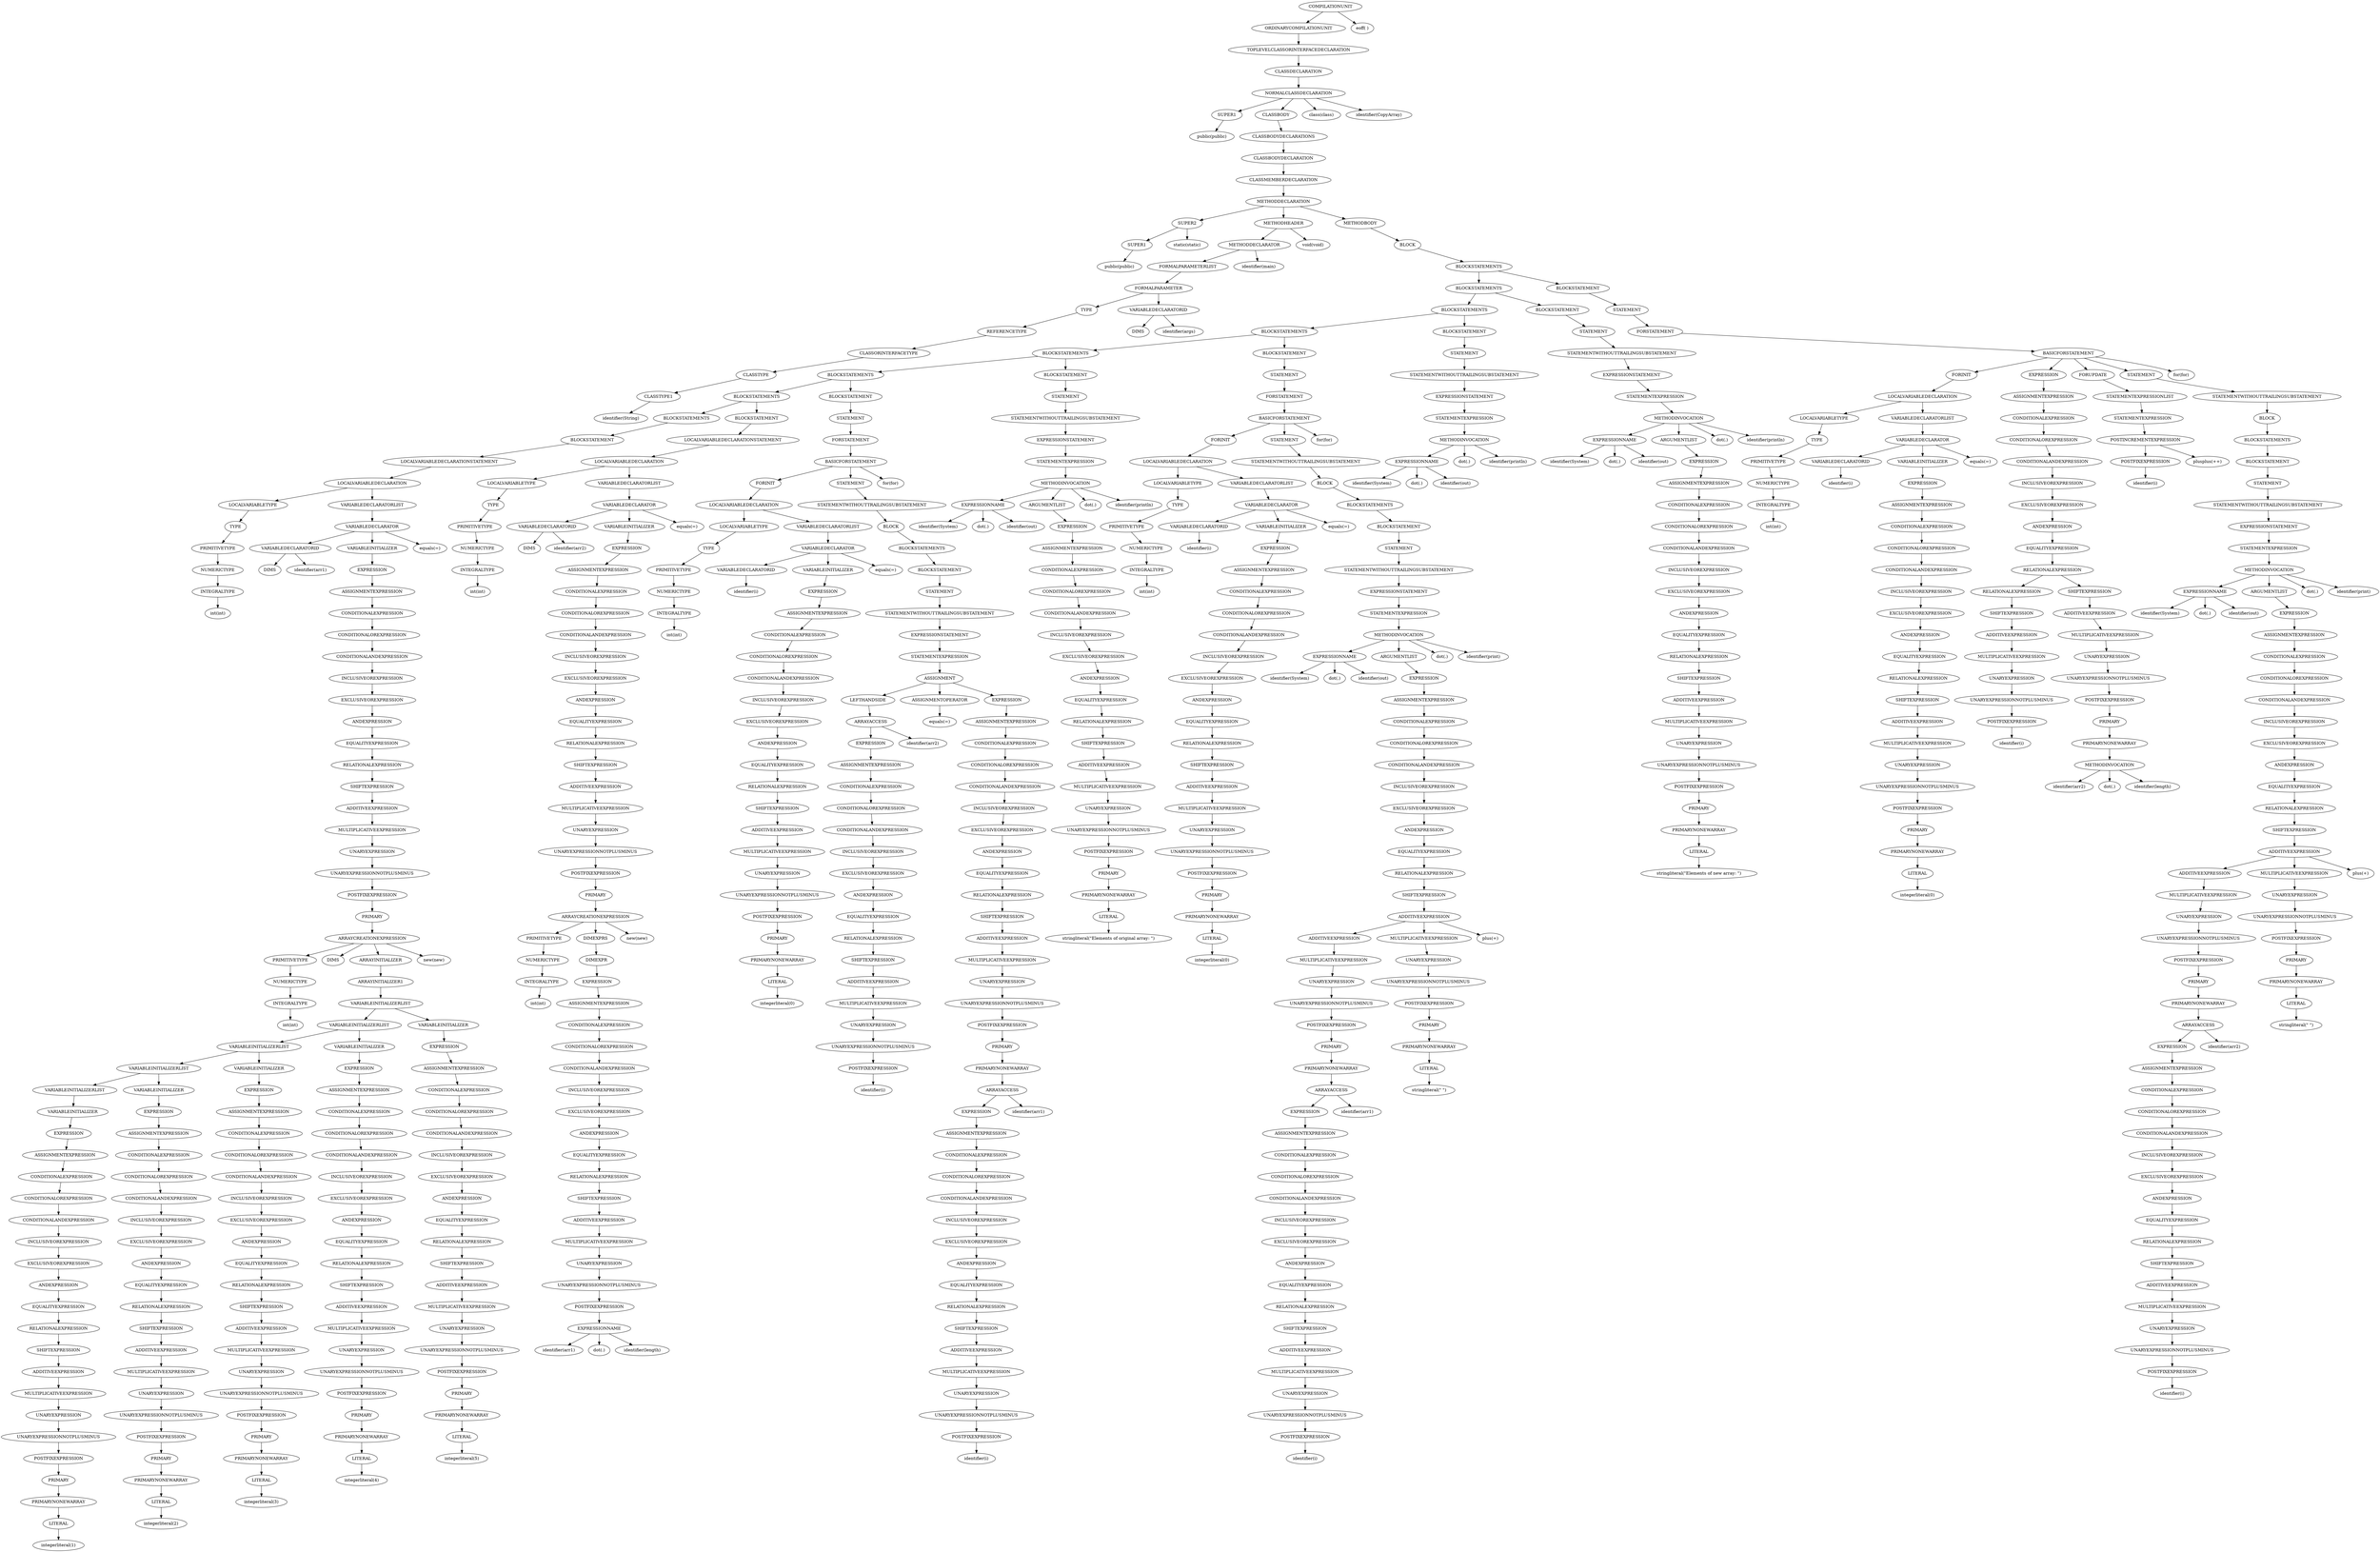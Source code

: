 digraph ASTVisual {
10 [ label="SUPER1"]
20 [ label="public(public)"]
30 [ label="SUPER1"]
40 [ label="public(public)"]
50 [ label="SUPER2"]
60 [ label="static(static)"]
70 [ label="CLASSTYPE1"]
80 [ label="identifier(String)"]
90 [ label="CLASSTYPE"]
100 [ label="CLASSORINTERFACETYPE"]
110 [ label="REFERENCETYPE"]
120 [ label="TYPE"]
130 [ label="DIMS"]
140 [ label="VARIABLEDECLARATORID"]
150 [ label="identifier(args)"]
160 [ label="FORMALPARAMETER"]
170 [ label="FORMALPARAMETERLIST"]
180 [ label="METHODDECLARATOR"]
190 [ label="identifier(main)"]
200 [ label="METHODHEADER"]
210 [ label="void(void)"]
220 [ label="INTEGRALTYPE"]
230 [ label="int(int)"]
240 [ label="NUMERICTYPE"]
250 [ label="PRIMITIVETYPE"]
260 [ label="TYPE"]
270 [ label="LOCALVARIABLETYPE"]
280 [ label="DIMS"]
290 [ label="VARIABLEDECLARATORID"]
300 [ label="identifier(arr1)"]
310 [ label="INTEGRALTYPE"]
320 [ label="int(int)"]
330 [ label="NUMERICTYPE"]
340 [ label="PRIMITIVETYPE"]
350 [ label="DIMS"]
360 [ label="LITERAL"]
370 [ label="integerliteral(1)"]
380 [ label="PRIMARYNONEWARRAY"]
390 [ label="PRIMARY"]
400 [ label="POSTFIXEXPRESSION"]
410 [ label="UNARYEXPRESSIONNOTPLUSMINUS"]
420 [ label="UNARYEXPRESSION"]
430 [ label="MULTIPLICATIVEEXPRESSION"]
440 [ label="ADDITIVEEXPRESSION"]
450 [ label="SHIFTEXPRESSION"]
460 [ label="RELATIONALEXPRESSION"]
470 [ label="EQUALITYEXPRESSION"]
480 [ label="ANDEXPRESSION"]
490 [ label="EXCLUSIVEOREXPRESSION"]
500 [ label="INCLUSIVEOREXPRESSION"]
510 [ label="CONDITIONALANDEXPRESSION"]
520 [ label="CONDITIONALOREXPRESSION"]
530 [ label="CONDITIONALEXPRESSION"]
540 [ label="ASSIGNMENTEXPRESSION"]
550 [ label="EXPRESSION"]
560 [ label="VARIABLEINITIALIZER"]
570 [ label="VARIABLEINITIALIZERLIST"]
580 [ label="LITERAL"]
590 [ label="integerliteral(2)"]
600 [ label="PRIMARYNONEWARRAY"]
610 [ label="PRIMARY"]
620 [ label="POSTFIXEXPRESSION"]
630 [ label="UNARYEXPRESSIONNOTPLUSMINUS"]
640 [ label="UNARYEXPRESSION"]
650 [ label="MULTIPLICATIVEEXPRESSION"]
660 [ label="ADDITIVEEXPRESSION"]
670 [ label="SHIFTEXPRESSION"]
680 [ label="RELATIONALEXPRESSION"]
690 [ label="EQUALITYEXPRESSION"]
700 [ label="ANDEXPRESSION"]
710 [ label="EXCLUSIVEOREXPRESSION"]
720 [ label="INCLUSIVEOREXPRESSION"]
730 [ label="CONDITIONALANDEXPRESSION"]
740 [ label="CONDITIONALOREXPRESSION"]
750 [ label="CONDITIONALEXPRESSION"]
760 [ label="ASSIGNMENTEXPRESSION"]
770 [ label="EXPRESSION"]
780 [ label="VARIABLEINITIALIZER"]
790 [ label="VARIABLEINITIALIZERLIST"]
800 [ label="LITERAL"]
810 [ label="integerliteral(3)"]
820 [ label="PRIMARYNONEWARRAY"]
830 [ label="PRIMARY"]
840 [ label="POSTFIXEXPRESSION"]
850 [ label="UNARYEXPRESSIONNOTPLUSMINUS"]
860 [ label="UNARYEXPRESSION"]
870 [ label="MULTIPLICATIVEEXPRESSION"]
880 [ label="ADDITIVEEXPRESSION"]
890 [ label="SHIFTEXPRESSION"]
900 [ label="RELATIONALEXPRESSION"]
910 [ label="EQUALITYEXPRESSION"]
920 [ label="ANDEXPRESSION"]
930 [ label="EXCLUSIVEOREXPRESSION"]
940 [ label="INCLUSIVEOREXPRESSION"]
950 [ label="CONDITIONALANDEXPRESSION"]
960 [ label="CONDITIONALOREXPRESSION"]
970 [ label="CONDITIONALEXPRESSION"]
980 [ label="ASSIGNMENTEXPRESSION"]
990 [ label="EXPRESSION"]
1000 [ label="VARIABLEINITIALIZER"]
1010 [ label="VARIABLEINITIALIZERLIST"]
1020 [ label="LITERAL"]
1030 [ label="integerliteral(4)"]
1040 [ label="PRIMARYNONEWARRAY"]
1050 [ label="PRIMARY"]
1060 [ label="POSTFIXEXPRESSION"]
1070 [ label="UNARYEXPRESSIONNOTPLUSMINUS"]
1080 [ label="UNARYEXPRESSION"]
1090 [ label="MULTIPLICATIVEEXPRESSION"]
1100 [ label="ADDITIVEEXPRESSION"]
1110 [ label="SHIFTEXPRESSION"]
1120 [ label="RELATIONALEXPRESSION"]
1130 [ label="EQUALITYEXPRESSION"]
1140 [ label="ANDEXPRESSION"]
1150 [ label="EXCLUSIVEOREXPRESSION"]
1160 [ label="INCLUSIVEOREXPRESSION"]
1170 [ label="CONDITIONALANDEXPRESSION"]
1180 [ label="CONDITIONALOREXPRESSION"]
1190 [ label="CONDITIONALEXPRESSION"]
1200 [ label="ASSIGNMENTEXPRESSION"]
1210 [ label="EXPRESSION"]
1220 [ label="VARIABLEINITIALIZER"]
1230 [ label="VARIABLEINITIALIZERLIST"]
1240 [ label="LITERAL"]
1250 [ label="integerliteral(5)"]
1260 [ label="PRIMARYNONEWARRAY"]
1270 [ label="PRIMARY"]
1280 [ label="POSTFIXEXPRESSION"]
1290 [ label="UNARYEXPRESSIONNOTPLUSMINUS"]
1300 [ label="UNARYEXPRESSION"]
1310 [ label="MULTIPLICATIVEEXPRESSION"]
1320 [ label="ADDITIVEEXPRESSION"]
1330 [ label="SHIFTEXPRESSION"]
1340 [ label="RELATIONALEXPRESSION"]
1350 [ label="EQUALITYEXPRESSION"]
1360 [ label="ANDEXPRESSION"]
1370 [ label="EXCLUSIVEOREXPRESSION"]
1380 [ label="INCLUSIVEOREXPRESSION"]
1390 [ label="CONDITIONALANDEXPRESSION"]
1400 [ label="CONDITIONALOREXPRESSION"]
1410 [ label="CONDITIONALEXPRESSION"]
1420 [ label="ASSIGNMENTEXPRESSION"]
1430 [ label="EXPRESSION"]
1440 [ label="VARIABLEINITIALIZER"]
1450 [ label="VARIABLEINITIALIZERLIST"]
1460 [ label="ARRAYINITIALIZER1"]
1470 [ label="ARRAYINITIALIZER"]
1480 [ label="ARRAYCREATIONEXPRESSION"]
1490 [ label="new(new)"]
1500 [ label="PRIMARY"]
1510 [ label="POSTFIXEXPRESSION"]
1520 [ label="UNARYEXPRESSIONNOTPLUSMINUS"]
1530 [ label="UNARYEXPRESSION"]
1540 [ label="MULTIPLICATIVEEXPRESSION"]
1550 [ label="ADDITIVEEXPRESSION"]
1560 [ label="SHIFTEXPRESSION"]
1570 [ label="RELATIONALEXPRESSION"]
1580 [ label="EQUALITYEXPRESSION"]
1590 [ label="ANDEXPRESSION"]
1600 [ label="EXCLUSIVEOREXPRESSION"]
1610 [ label="INCLUSIVEOREXPRESSION"]
1620 [ label="CONDITIONALANDEXPRESSION"]
1630 [ label="CONDITIONALOREXPRESSION"]
1640 [ label="CONDITIONALEXPRESSION"]
1650 [ label="ASSIGNMENTEXPRESSION"]
1660 [ label="EXPRESSION"]
1670 [ label="VARIABLEINITIALIZER"]
1680 [ label="VARIABLEDECLARATOR"]
1690 [ label="equals(=)"]
1700 [ label="VARIABLEDECLARATORLIST"]
1710 [ label="LOCALVARIABLEDECLARATION"]
1720 [ label="LOCALVARIABLEDECLARATIONSTATEMENT"]
1730 [ label="BLOCKSTATEMENT"]
1740 [ label="BLOCKSTATEMENTS"]
1750 [ label="INTEGRALTYPE"]
1760 [ label="int(int)"]
1770 [ label="NUMERICTYPE"]
1780 [ label="PRIMITIVETYPE"]
1790 [ label="TYPE"]
1800 [ label="LOCALVARIABLETYPE"]
1810 [ label="DIMS"]
1820 [ label="VARIABLEDECLARATORID"]
1830 [ label="identifier(arr2)"]
1840 [ label="INTEGRALTYPE"]
1850 [ label="int(int)"]
1860 [ label="NUMERICTYPE"]
1870 [ label="PRIMITIVETYPE"]
1880 [ label="EXPRESSIONNAME"]
1890 [ label="identifier(arr1)"]
1900 [ label="dot(.)"]
1910 [ label="identifier(length)"]
1920 [ label="POSTFIXEXPRESSION"]
1930 [ label="UNARYEXPRESSIONNOTPLUSMINUS"]
1940 [ label="UNARYEXPRESSION"]
1950 [ label="MULTIPLICATIVEEXPRESSION"]
1960 [ label="ADDITIVEEXPRESSION"]
1970 [ label="SHIFTEXPRESSION"]
1980 [ label="RELATIONALEXPRESSION"]
1990 [ label="EQUALITYEXPRESSION"]
2000 [ label="ANDEXPRESSION"]
2010 [ label="EXCLUSIVEOREXPRESSION"]
2020 [ label="INCLUSIVEOREXPRESSION"]
2030 [ label="CONDITIONALANDEXPRESSION"]
2040 [ label="CONDITIONALOREXPRESSION"]
2050 [ label="CONDITIONALEXPRESSION"]
2060 [ label="ASSIGNMENTEXPRESSION"]
2070 [ label="EXPRESSION"]
2080 [ label="DIMEXPR"]
2090 [ label="DIMEXPRS"]
2100 [ label="ARRAYCREATIONEXPRESSION"]
2110 [ label="new(new)"]
2120 [ label="PRIMARY"]
2130 [ label="POSTFIXEXPRESSION"]
2140 [ label="UNARYEXPRESSIONNOTPLUSMINUS"]
2150 [ label="UNARYEXPRESSION"]
2160 [ label="MULTIPLICATIVEEXPRESSION"]
2170 [ label="ADDITIVEEXPRESSION"]
2180 [ label="SHIFTEXPRESSION"]
2190 [ label="RELATIONALEXPRESSION"]
2200 [ label="EQUALITYEXPRESSION"]
2210 [ label="ANDEXPRESSION"]
2220 [ label="EXCLUSIVEOREXPRESSION"]
2230 [ label="INCLUSIVEOREXPRESSION"]
2240 [ label="CONDITIONALANDEXPRESSION"]
2250 [ label="CONDITIONALOREXPRESSION"]
2260 [ label="CONDITIONALEXPRESSION"]
2270 [ label="ASSIGNMENTEXPRESSION"]
2280 [ label="EXPRESSION"]
2290 [ label="VARIABLEINITIALIZER"]
2300 [ label="VARIABLEDECLARATOR"]
2310 [ label="equals(=)"]
2320 [ label="VARIABLEDECLARATORLIST"]
2330 [ label="LOCALVARIABLEDECLARATION"]
2340 [ label="LOCALVARIABLEDECLARATIONSTATEMENT"]
2350 [ label="BLOCKSTATEMENT"]
2360 [ label="BLOCKSTATEMENTS"]
2370 [ label="INTEGRALTYPE"]
2380 [ label="int(int)"]
2390 [ label="NUMERICTYPE"]
2400 [ label="PRIMITIVETYPE"]
2410 [ label="TYPE"]
2420 [ label="LOCALVARIABLETYPE"]
2430 [ label="VARIABLEDECLARATORID"]
2440 [ label="identifier(i)"]
2450 [ label="LITERAL"]
2460 [ label="integerliteral(0)"]
2470 [ label="PRIMARYNONEWARRAY"]
2480 [ label="PRIMARY"]
2490 [ label="POSTFIXEXPRESSION"]
2500 [ label="UNARYEXPRESSIONNOTPLUSMINUS"]
2510 [ label="UNARYEXPRESSION"]
2520 [ label="MULTIPLICATIVEEXPRESSION"]
2530 [ label="ADDITIVEEXPRESSION"]
2540 [ label="SHIFTEXPRESSION"]
2550 [ label="RELATIONALEXPRESSION"]
2560 [ label="EQUALITYEXPRESSION"]
2570 [ label="ANDEXPRESSION"]
2580 [ label="EXCLUSIVEOREXPRESSION"]
2590 [ label="INCLUSIVEOREXPRESSION"]
2600 [ label="CONDITIONALANDEXPRESSION"]
2610 [ label="CONDITIONALOREXPRESSION"]
2620 [ label="CONDITIONALEXPRESSION"]
2630 [ label="ASSIGNMENTEXPRESSION"]
2640 [ label="EXPRESSION"]
2650 [ label="VARIABLEINITIALIZER"]
2660 [ label="VARIABLEDECLARATOR"]
2670 [ label="equals(=)"]
2680 [ label="VARIABLEDECLARATORLIST"]
2690 [ label="LOCALVARIABLEDECLARATION"]
2700 [ label="FORINIT"]
2710 [ label="POSTFIXEXPRESSION"]
2720 [ label="identifier(i)"]
2730 [ label="UNARYEXPRESSIONNOTPLUSMINUS"]
2740 [ label="UNARYEXPRESSION"]
2750 [ label="MULTIPLICATIVEEXPRESSION"]
2760 [ label="ADDITIVEEXPRESSION"]
2770 [ label="SHIFTEXPRESSION"]
2780 [ label="RELATIONALEXPRESSION"]
2790 [ label="EQUALITYEXPRESSION"]
2800 [ label="ANDEXPRESSION"]
2810 [ label="EXCLUSIVEOREXPRESSION"]
2820 [ label="INCLUSIVEOREXPRESSION"]
2830 [ label="CONDITIONALANDEXPRESSION"]
2840 [ label="CONDITIONALOREXPRESSION"]
2850 [ label="CONDITIONALEXPRESSION"]
2860 [ label="ASSIGNMENTEXPRESSION"]
2870 [ label="EXPRESSION"]
2880 [ label="ARRAYACCESS"]
2890 [ label="identifier(arr2)"]
2900 [ label="LEFTHANDSIDE"]
2910 [ label="ASSIGNMENTOPERATOR"]
2920 [ label="equals(=)"]
2930 [ label="POSTFIXEXPRESSION"]
2940 [ label="identifier(i)"]
2950 [ label="UNARYEXPRESSIONNOTPLUSMINUS"]
2960 [ label="UNARYEXPRESSION"]
2970 [ label="MULTIPLICATIVEEXPRESSION"]
2980 [ label="ADDITIVEEXPRESSION"]
2990 [ label="SHIFTEXPRESSION"]
3000 [ label="RELATIONALEXPRESSION"]
3010 [ label="EQUALITYEXPRESSION"]
3020 [ label="ANDEXPRESSION"]
3030 [ label="EXCLUSIVEOREXPRESSION"]
3040 [ label="INCLUSIVEOREXPRESSION"]
3050 [ label="CONDITIONALANDEXPRESSION"]
3060 [ label="CONDITIONALOREXPRESSION"]
3070 [ label="CONDITIONALEXPRESSION"]
3080 [ label="ASSIGNMENTEXPRESSION"]
3090 [ label="EXPRESSION"]
3100 [ label="ARRAYACCESS"]
3110 [ label="identifier(arr1)"]
3120 [ label="PRIMARYNONEWARRAY"]
3130 [ label="PRIMARY"]
3140 [ label="POSTFIXEXPRESSION"]
3150 [ label="UNARYEXPRESSIONNOTPLUSMINUS"]
3160 [ label="UNARYEXPRESSION"]
3170 [ label="MULTIPLICATIVEEXPRESSION"]
3180 [ label="ADDITIVEEXPRESSION"]
3190 [ label="SHIFTEXPRESSION"]
3200 [ label="RELATIONALEXPRESSION"]
3210 [ label="EQUALITYEXPRESSION"]
3220 [ label="ANDEXPRESSION"]
3230 [ label="EXCLUSIVEOREXPRESSION"]
3240 [ label="INCLUSIVEOREXPRESSION"]
3250 [ label="CONDITIONALANDEXPRESSION"]
3260 [ label="CONDITIONALOREXPRESSION"]
3270 [ label="CONDITIONALEXPRESSION"]
3280 [ label="ASSIGNMENTEXPRESSION"]
3290 [ label="EXPRESSION"]
3300 [ label="ASSIGNMENT"]
3310 [ label="STATEMENTEXPRESSION"]
3320 [ label="EXPRESSIONSTATEMENT"]
3330 [ label="STATEMENTWITHOUTTRAILINGSUBSTATEMENT"]
3340 [ label="STATEMENT"]
3350 [ label="BLOCKSTATEMENT"]
3360 [ label="BLOCKSTATEMENTS"]
3370 [ label="BLOCK"]
3380 [ label="STATEMENTWITHOUTTRAILINGSUBSTATEMENT"]
3390 [ label="STATEMENT"]
3400 [ label="BASICFORSTATEMENT"]
3410 [ label="for(for)"]
3420 [ label="FORSTATEMENT"]
3430 [ label="STATEMENT"]
3440 [ label="BLOCKSTATEMENT"]
3450 [ label="BLOCKSTATEMENTS"]
3460 [ label="EXPRESSIONNAME"]
3470 [ label="identifier(System)"]
3480 [ label="dot(.)"]
3490 [ label="identifier(out)"]
3500 [ label="LITERAL"]
3510 [ label="stringliteral(\"Elements of original array: \")"]
3520 [ label="PRIMARYNONEWARRAY"]
3530 [ label="PRIMARY"]
3540 [ label="POSTFIXEXPRESSION"]
3550 [ label="UNARYEXPRESSIONNOTPLUSMINUS"]
3560 [ label="UNARYEXPRESSION"]
3570 [ label="MULTIPLICATIVEEXPRESSION"]
3580 [ label="ADDITIVEEXPRESSION"]
3590 [ label="SHIFTEXPRESSION"]
3600 [ label="RELATIONALEXPRESSION"]
3610 [ label="EQUALITYEXPRESSION"]
3620 [ label="ANDEXPRESSION"]
3630 [ label="EXCLUSIVEOREXPRESSION"]
3640 [ label="INCLUSIVEOREXPRESSION"]
3650 [ label="CONDITIONALANDEXPRESSION"]
3660 [ label="CONDITIONALOREXPRESSION"]
3670 [ label="CONDITIONALEXPRESSION"]
3680 [ label="ASSIGNMENTEXPRESSION"]
3690 [ label="EXPRESSION"]
3700 [ label="ARGUMENTLIST"]
3710 [ label="METHODINVOCATION"]
3720 [ label="dot(.)"]
3730 [ label="identifier(println)"]
3740 [ label="STATEMENTEXPRESSION"]
3750 [ label="EXPRESSIONSTATEMENT"]
3760 [ label="STATEMENTWITHOUTTRAILINGSUBSTATEMENT"]
3770 [ label="STATEMENT"]
3780 [ label="BLOCKSTATEMENT"]
3790 [ label="BLOCKSTATEMENTS"]
3800 [ label="INTEGRALTYPE"]
3810 [ label="int(int)"]
3820 [ label="NUMERICTYPE"]
3830 [ label="PRIMITIVETYPE"]
3840 [ label="TYPE"]
3850 [ label="LOCALVARIABLETYPE"]
3860 [ label="VARIABLEDECLARATORID"]
3870 [ label="identifier(i)"]
3880 [ label="LITERAL"]
3890 [ label="integerliteral(0)"]
3900 [ label="PRIMARYNONEWARRAY"]
3910 [ label="PRIMARY"]
3920 [ label="POSTFIXEXPRESSION"]
3930 [ label="UNARYEXPRESSIONNOTPLUSMINUS"]
3940 [ label="UNARYEXPRESSION"]
3950 [ label="MULTIPLICATIVEEXPRESSION"]
3960 [ label="ADDITIVEEXPRESSION"]
3970 [ label="SHIFTEXPRESSION"]
3980 [ label="RELATIONALEXPRESSION"]
3990 [ label="EQUALITYEXPRESSION"]
4000 [ label="ANDEXPRESSION"]
4010 [ label="EXCLUSIVEOREXPRESSION"]
4020 [ label="INCLUSIVEOREXPRESSION"]
4030 [ label="CONDITIONALANDEXPRESSION"]
4040 [ label="CONDITIONALOREXPRESSION"]
4050 [ label="CONDITIONALEXPRESSION"]
4060 [ label="ASSIGNMENTEXPRESSION"]
4070 [ label="EXPRESSION"]
4080 [ label="VARIABLEINITIALIZER"]
4090 [ label="VARIABLEDECLARATOR"]
4100 [ label="equals(=)"]
4110 [ label="VARIABLEDECLARATORLIST"]
4120 [ label="LOCALVARIABLEDECLARATION"]
4130 [ label="FORINIT"]
4140 [ label="EXPRESSIONNAME"]
4150 [ label="identifier(System)"]
4160 [ label="dot(.)"]
4170 [ label="identifier(out)"]
4180 [ label="POSTFIXEXPRESSION"]
4190 [ label="identifier(i)"]
4200 [ label="UNARYEXPRESSIONNOTPLUSMINUS"]
4210 [ label="UNARYEXPRESSION"]
4220 [ label="MULTIPLICATIVEEXPRESSION"]
4230 [ label="ADDITIVEEXPRESSION"]
4240 [ label="SHIFTEXPRESSION"]
4250 [ label="RELATIONALEXPRESSION"]
4260 [ label="EQUALITYEXPRESSION"]
4270 [ label="ANDEXPRESSION"]
4280 [ label="EXCLUSIVEOREXPRESSION"]
4290 [ label="INCLUSIVEOREXPRESSION"]
4300 [ label="CONDITIONALANDEXPRESSION"]
4310 [ label="CONDITIONALOREXPRESSION"]
4320 [ label="CONDITIONALEXPRESSION"]
4330 [ label="ASSIGNMENTEXPRESSION"]
4340 [ label="EXPRESSION"]
4350 [ label="ARRAYACCESS"]
4360 [ label="identifier(arr1)"]
4370 [ label="PRIMARYNONEWARRAY"]
4380 [ label="PRIMARY"]
4390 [ label="POSTFIXEXPRESSION"]
4400 [ label="UNARYEXPRESSIONNOTPLUSMINUS"]
4410 [ label="UNARYEXPRESSION"]
4420 [ label="MULTIPLICATIVEEXPRESSION"]
4430 [ label="ADDITIVEEXPRESSION"]
4440 [ label="LITERAL"]
4450 [ label="stringliteral(\" \")"]
4460 [ label="PRIMARYNONEWARRAY"]
4470 [ label="PRIMARY"]
4480 [ label="POSTFIXEXPRESSION"]
4490 [ label="UNARYEXPRESSIONNOTPLUSMINUS"]
4500 [ label="UNARYEXPRESSION"]
4510 [ label="MULTIPLICATIVEEXPRESSION"]
4520 [ label="ADDITIVEEXPRESSION"]
4530 [ label="plus(+)"]
4540 [ label="SHIFTEXPRESSION"]
4550 [ label="RELATIONALEXPRESSION"]
4560 [ label="EQUALITYEXPRESSION"]
4570 [ label="ANDEXPRESSION"]
4580 [ label="EXCLUSIVEOREXPRESSION"]
4590 [ label="INCLUSIVEOREXPRESSION"]
4600 [ label="CONDITIONALANDEXPRESSION"]
4610 [ label="CONDITIONALOREXPRESSION"]
4620 [ label="CONDITIONALEXPRESSION"]
4630 [ label="ASSIGNMENTEXPRESSION"]
4640 [ label="EXPRESSION"]
4650 [ label="ARGUMENTLIST"]
4660 [ label="METHODINVOCATION"]
4670 [ label="dot(.)"]
4680 [ label="identifier(print)"]
4690 [ label="STATEMENTEXPRESSION"]
4700 [ label="EXPRESSIONSTATEMENT"]
4710 [ label="STATEMENTWITHOUTTRAILINGSUBSTATEMENT"]
4720 [ label="STATEMENT"]
4730 [ label="BLOCKSTATEMENT"]
4740 [ label="BLOCKSTATEMENTS"]
4750 [ label="BLOCK"]
4760 [ label="STATEMENTWITHOUTTRAILINGSUBSTATEMENT"]
4770 [ label="STATEMENT"]
4780 [ label="BASICFORSTATEMENT"]
4790 [ label="for(for)"]
4800 [ label="FORSTATEMENT"]
4810 [ label="STATEMENT"]
4820 [ label="BLOCKSTATEMENT"]
4830 [ label="BLOCKSTATEMENTS"]
4840 [ label="EXPRESSIONNAME"]
4850 [ label="identifier(System)"]
4860 [ label="dot(.)"]
4870 [ label="identifier(out)"]
4880 [ label="METHODINVOCATION"]
4890 [ label="dot(.)"]
4900 [ label="identifier(println)"]
4910 [ label="STATEMENTEXPRESSION"]
4920 [ label="EXPRESSIONSTATEMENT"]
4930 [ label="STATEMENTWITHOUTTRAILINGSUBSTATEMENT"]
4940 [ label="STATEMENT"]
4950 [ label="BLOCKSTATEMENT"]
4960 [ label="BLOCKSTATEMENTS"]
4970 [ label="EXPRESSIONNAME"]
4980 [ label="identifier(System)"]
4990 [ label="dot(.)"]
5000 [ label="identifier(out)"]
5010 [ label="LITERAL"]
5020 [ label="stringliteral(\"Elements of new array: \")"]
5030 [ label="PRIMARYNONEWARRAY"]
5040 [ label="PRIMARY"]
5050 [ label="POSTFIXEXPRESSION"]
5060 [ label="UNARYEXPRESSIONNOTPLUSMINUS"]
5070 [ label="UNARYEXPRESSION"]
5080 [ label="MULTIPLICATIVEEXPRESSION"]
5090 [ label="ADDITIVEEXPRESSION"]
5100 [ label="SHIFTEXPRESSION"]
5110 [ label="RELATIONALEXPRESSION"]
5120 [ label="EQUALITYEXPRESSION"]
5130 [ label="ANDEXPRESSION"]
5140 [ label="EXCLUSIVEOREXPRESSION"]
5150 [ label="INCLUSIVEOREXPRESSION"]
5160 [ label="CONDITIONALANDEXPRESSION"]
5170 [ label="CONDITIONALOREXPRESSION"]
5180 [ label="CONDITIONALEXPRESSION"]
5190 [ label="ASSIGNMENTEXPRESSION"]
5200 [ label="EXPRESSION"]
5210 [ label="ARGUMENTLIST"]
5220 [ label="METHODINVOCATION"]
5230 [ label="dot(.)"]
5240 [ label="identifier(println)"]
5250 [ label="STATEMENTEXPRESSION"]
5260 [ label="EXPRESSIONSTATEMENT"]
5270 [ label="STATEMENTWITHOUTTRAILINGSUBSTATEMENT"]
5280 [ label="STATEMENT"]
5290 [ label="BLOCKSTATEMENT"]
5300 [ label="BLOCKSTATEMENTS"]
5310 [ label="INTEGRALTYPE"]
5320 [ label="int(int)"]
5330 [ label="NUMERICTYPE"]
5340 [ label="PRIMITIVETYPE"]
5350 [ label="TYPE"]
5360 [ label="LOCALVARIABLETYPE"]
5370 [ label="VARIABLEDECLARATORID"]
5380 [ label="identifier(i)"]
5390 [ label="LITERAL"]
5400 [ label="integerliteral(0)"]
5410 [ label="PRIMARYNONEWARRAY"]
5420 [ label="PRIMARY"]
5430 [ label="POSTFIXEXPRESSION"]
5440 [ label="UNARYEXPRESSIONNOTPLUSMINUS"]
5450 [ label="UNARYEXPRESSION"]
5460 [ label="MULTIPLICATIVEEXPRESSION"]
5470 [ label="ADDITIVEEXPRESSION"]
5480 [ label="SHIFTEXPRESSION"]
5490 [ label="RELATIONALEXPRESSION"]
5500 [ label="EQUALITYEXPRESSION"]
5510 [ label="ANDEXPRESSION"]
5520 [ label="EXCLUSIVEOREXPRESSION"]
5530 [ label="INCLUSIVEOREXPRESSION"]
5540 [ label="CONDITIONALANDEXPRESSION"]
5550 [ label="CONDITIONALOREXPRESSION"]
5560 [ label="CONDITIONALEXPRESSION"]
5570 [ label="ASSIGNMENTEXPRESSION"]
5580 [ label="EXPRESSION"]
5590 [ label="VARIABLEINITIALIZER"]
5600 [ label="VARIABLEDECLARATOR"]
5610 [ label="equals(=)"]
5620 [ label="VARIABLEDECLARATORLIST"]
5630 [ label="LOCALVARIABLEDECLARATION"]
5640 [ label="FORINIT"]
5650 [ label="POSTFIXEXPRESSION"]
5660 [ label="identifier(i)"]
5670 [ label="UNARYEXPRESSIONNOTPLUSMINUS"]
5680 [ label="UNARYEXPRESSION"]
5690 [ label="MULTIPLICATIVEEXPRESSION"]
5700 [ label="ADDITIVEEXPRESSION"]
5710 [ label="SHIFTEXPRESSION"]
5720 [ label="RELATIONALEXPRESSION"]
5730 [ label="METHODINVOCATION"]
5740 [ label="identifier(arr2)"]
5750 [ label="dot(.)"]
5760 [ label="identifier(length)"]
5770 [ label="PRIMARYNONEWARRAY"]
5780 [ label="PRIMARY"]
5790 [ label="POSTFIXEXPRESSION"]
5800 [ label="UNARYEXPRESSIONNOTPLUSMINUS"]
5810 [ label="UNARYEXPRESSION"]
5820 [ label="MULTIPLICATIVEEXPRESSION"]
5830 [ label="ADDITIVEEXPRESSION"]
5840 [ label="SHIFTEXPRESSION"]
5850 [ label="RELATIONALEXPRESSION"]
5860 [ label="EQUALITYEXPRESSION"]
5870 [ label="ANDEXPRESSION"]
5880 [ label="EXCLUSIVEOREXPRESSION"]
5890 [ label="INCLUSIVEOREXPRESSION"]
5900 [ label="CONDITIONALANDEXPRESSION"]
5910 [ label="CONDITIONALOREXPRESSION"]
5920 [ label="CONDITIONALEXPRESSION"]
5930 [ label="ASSIGNMENTEXPRESSION"]
5940 [ label="EXPRESSION"]
5950 [ label="POSTFIXEXPRESSION"]
5960 [ label="identifier(i)"]
5970 [ label="POSTINCREMENTEXPRESSION"]
5980 [ label="plusplus(++)"]
5990 [ label="STATEMENTEXPRESSION"]
6000 [ label="STATEMENTEXPRESSIONLIST"]
6010 [ label="FORUPDATE"]
6020 [ label="EXPRESSIONNAME"]
6030 [ label="identifier(System)"]
6040 [ label="dot(.)"]
6050 [ label="identifier(out)"]
6060 [ label="POSTFIXEXPRESSION"]
6070 [ label="identifier(i)"]
6080 [ label="UNARYEXPRESSIONNOTPLUSMINUS"]
6090 [ label="UNARYEXPRESSION"]
6100 [ label="MULTIPLICATIVEEXPRESSION"]
6110 [ label="ADDITIVEEXPRESSION"]
6120 [ label="SHIFTEXPRESSION"]
6130 [ label="RELATIONALEXPRESSION"]
6140 [ label="EQUALITYEXPRESSION"]
6150 [ label="ANDEXPRESSION"]
6160 [ label="EXCLUSIVEOREXPRESSION"]
6170 [ label="INCLUSIVEOREXPRESSION"]
6180 [ label="CONDITIONALANDEXPRESSION"]
6190 [ label="CONDITIONALOREXPRESSION"]
6200 [ label="CONDITIONALEXPRESSION"]
6210 [ label="ASSIGNMENTEXPRESSION"]
6220 [ label="EXPRESSION"]
6230 [ label="ARRAYACCESS"]
6240 [ label="identifier(arr2)"]
6250 [ label="PRIMARYNONEWARRAY"]
6260 [ label="PRIMARY"]
6270 [ label="POSTFIXEXPRESSION"]
6280 [ label="UNARYEXPRESSIONNOTPLUSMINUS"]
6290 [ label="UNARYEXPRESSION"]
6300 [ label="MULTIPLICATIVEEXPRESSION"]
6310 [ label="ADDITIVEEXPRESSION"]
6320 [ label="LITERAL"]
6330 [ label="stringliteral(\" \")"]
6340 [ label="PRIMARYNONEWARRAY"]
6350 [ label="PRIMARY"]
6360 [ label="POSTFIXEXPRESSION"]
6370 [ label="UNARYEXPRESSIONNOTPLUSMINUS"]
6380 [ label="UNARYEXPRESSION"]
6390 [ label="MULTIPLICATIVEEXPRESSION"]
6400 [ label="ADDITIVEEXPRESSION"]
6410 [ label="plus(+)"]
6420 [ label="SHIFTEXPRESSION"]
6430 [ label="RELATIONALEXPRESSION"]
6440 [ label="EQUALITYEXPRESSION"]
6450 [ label="ANDEXPRESSION"]
6460 [ label="EXCLUSIVEOREXPRESSION"]
6470 [ label="INCLUSIVEOREXPRESSION"]
6480 [ label="CONDITIONALANDEXPRESSION"]
6490 [ label="CONDITIONALOREXPRESSION"]
6500 [ label="CONDITIONALEXPRESSION"]
6510 [ label="ASSIGNMENTEXPRESSION"]
6520 [ label="EXPRESSION"]
6530 [ label="ARGUMENTLIST"]
6540 [ label="METHODINVOCATION"]
6550 [ label="dot(.)"]
6560 [ label="identifier(print)"]
6570 [ label="STATEMENTEXPRESSION"]
6580 [ label="EXPRESSIONSTATEMENT"]
6590 [ label="STATEMENTWITHOUTTRAILINGSUBSTATEMENT"]
6600 [ label="STATEMENT"]
6610 [ label="BLOCKSTATEMENT"]
6620 [ label="BLOCKSTATEMENTS"]
6630 [ label="BLOCK"]
6640 [ label="STATEMENTWITHOUTTRAILINGSUBSTATEMENT"]
6650 [ label="STATEMENT"]
6660 [ label="BASICFORSTATEMENT"]
6670 [ label="for(for)"]
6680 [ label="FORSTATEMENT"]
6690 [ label="STATEMENT"]
6700 [ label="BLOCKSTATEMENT"]
6710 [ label="BLOCKSTATEMENTS"]
6720 [ label="BLOCK"]
6730 [ label="METHODBODY"]
6740 [ label="METHODDECLARATION"]
6750 [ label="CLASSMEMBERDECLARATION"]
6760 [ label="CLASSBODYDECLARATION"]
6770 [ label="CLASSBODYDECLARATIONS"]
6780 [ label="CLASSBODY"]
6790 [ label="NORMALCLASSDECLARATION"]
6800 [ label="class(class)"]
6810 [ label="identifier(CopyArray)"]
6820 [ label="CLASSDECLARATION"]
6830 [ label="TOPLEVELCLASSORINTERFACEDECLARATION"]
6840 [ label="ORDINARYCOMPILATIONUNIT"]
6850 [ label="COMPILATIONUNIT"]
6860 [ label="eoff( )"]
10 -> 20[ label=""]
30 -> 40[ label=""]
50 -> 30[ label=""]
50 -> 60[ label=""]
70 -> 80[ label=""]
90 -> 70[ label=""]
100 -> 90[ label=""]
110 -> 100[ label=""]
120 -> 110[ label=""]
140 -> 150[ label=""]
140 -> 130[ label=""]
160 -> 120[ label=""]
160 -> 140[ label=""]
170 -> 160[ label=""]
180 -> 190[ label=""]
180 -> 170[ label=""]
200 -> 210[ label=""]
200 -> 180[ label=""]
220 -> 230[ label=""]
240 -> 220[ label=""]
250 -> 240[ label=""]
260 -> 250[ label=""]
270 -> 260[ label=""]
290 -> 300[ label=""]
290 -> 280[ label=""]
310 -> 320[ label=""]
330 -> 310[ label=""]
340 -> 330[ label=""]
360 -> 370[ label=""]
380 -> 360[ label=""]
390 -> 380[ label=""]
400 -> 390[ label=""]
410 -> 400[ label=""]
420 -> 410[ label=""]
430 -> 420[ label=""]
440 -> 430[ label=""]
450 -> 440[ label=""]
460 -> 450[ label=""]
470 -> 460[ label=""]
480 -> 470[ label=""]
490 -> 480[ label=""]
500 -> 490[ label=""]
510 -> 500[ label=""]
520 -> 510[ label=""]
530 -> 520[ label=""]
540 -> 530[ label=""]
550 -> 540[ label=""]
560 -> 550[ label=""]
570 -> 560[ label=""]
580 -> 590[ label=""]
600 -> 580[ label=""]
610 -> 600[ label=""]
620 -> 610[ label=""]
630 -> 620[ label=""]
640 -> 630[ label=""]
650 -> 640[ label=""]
660 -> 650[ label=""]
670 -> 660[ label=""]
680 -> 670[ label=""]
690 -> 680[ label=""]
700 -> 690[ label=""]
710 -> 700[ label=""]
720 -> 710[ label=""]
730 -> 720[ label=""]
740 -> 730[ label=""]
750 -> 740[ label=""]
760 -> 750[ label=""]
770 -> 760[ label=""]
780 -> 770[ label=""]
790 -> 570[ label=""]
790 -> 780[ label=""]
800 -> 810[ label=""]
820 -> 800[ label=""]
830 -> 820[ label=""]
840 -> 830[ label=""]
850 -> 840[ label=""]
860 -> 850[ label=""]
870 -> 860[ label=""]
880 -> 870[ label=""]
890 -> 880[ label=""]
900 -> 890[ label=""]
910 -> 900[ label=""]
920 -> 910[ label=""]
930 -> 920[ label=""]
940 -> 930[ label=""]
950 -> 940[ label=""]
960 -> 950[ label=""]
970 -> 960[ label=""]
980 -> 970[ label=""]
990 -> 980[ label=""]
1000 -> 990[ label=""]
1010 -> 790[ label=""]
1010 -> 1000[ label=""]
1020 -> 1030[ label=""]
1040 -> 1020[ label=""]
1050 -> 1040[ label=""]
1060 -> 1050[ label=""]
1070 -> 1060[ label=""]
1080 -> 1070[ label=""]
1090 -> 1080[ label=""]
1100 -> 1090[ label=""]
1110 -> 1100[ label=""]
1120 -> 1110[ label=""]
1130 -> 1120[ label=""]
1140 -> 1130[ label=""]
1150 -> 1140[ label=""]
1160 -> 1150[ label=""]
1170 -> 1160[ label=""]
1180 -> 1170[ label=""]
1190 -> 1180[ label=""]
1200 -> 1190[ label=""]
1210 -> 1200[ label=""]
1220 -> 1210[ label=""]
1230 -> 1010[ label=""]
1230 -> 1220[ label=""]
1240 -> 1250[ label=""]
1260 -> 1240[ label=""]
1270 -> 1260[ label=""]
1280 -> 1270[ label=""]
1290 -> 1280[ label=""]
1300 -> 1290[ label=""]
1310 -> 1300[ label=""]
1320 -> 1310[ label=""]
1330 -> 1320[ label=""]
1340 -> 1330[ label=""]
1350 -> 1340[ label=""]
1360 -> 1350[ label=""]
1370 -> 1360[ label=""]
1380 -> 1370[ label=""]
1390 -> 1380[ label=""]
1400 -> 1390[ label=""]
1410 -> 1400[ label=""]
1420 -> 1410[ label=""]
1430 -> 1420[ label=""]
1440 -> 1430[ label=""]
1450 -> 1230[ label=""]
1450 -> 1440[ label=""]
1460 -> 1450[ label=""]
1470 -> 1460[ label=""]
1480 -> 1490[ label=""]
1480 -> 340[ label=""]
1480 -> 350[ label=""]
1480 -> 1470[ label=""]
1500 -> 1480[ label=""]
1510 -> 1500[ label=""]
1520 -> 1510[ label=""]
1530 -> 1520[ label=""]
1540 -> 1530[ label=""]
1550 -> 1540[ label=""]
1560 -> 1550[ label=""]
1570 -> 1560[ label=""]
1580 -> 1570[ label=""]
1590 -> 1580[ label=""]
1600 -> 1590[ label=""]
1610 -> 1600[ label=""]
1620 -> 1610[ label=""]
1630 -> 1620[ label=""]
1640 -> 1630[ label=""]
1650 -> 1640[ label=""]
1660 -> 1650[ label=""]
1670 -> 1660[ label=""]
1680 -> 290[ label=""]
1680 -> 1690[ label=""]
1680 -> 1670[ label=""]
1700 -> 1680[ label=""]
1710 -> 270[ label=""]
1710 -> 1700[ label=""]
1720 -> 1710[ label=""]
1730 -> 1720[ label=""]
1740 -> 1730[ label=""]
1750 -> 1760[ label=""]
1770 -> 1750[ label=""]
1780 -> 1770[ label=""]
1790 -> 1780[ label=""]
1800 -> 1790[ label=""]
1820 -> 1830[ label=""]
1820 -> 1810[ label=""]
1840 -> 1850[ label=""]
1860 -> 1840[ label=""]
1870 -> 1860[ label=""]
1880 -> 1890[ label=""]
1880 -> 1900[ label=""]
1880 -> 1910[ label=""]
1920 -> 1880[ label=""]
1930 -> 1920[ label=""]
1940 -> 1930[ label=""]
1950 -> 1940[ label=""]
1960 -> 1950[ label=""]
1970 -> 1960[ label=""]
1980 -> 1970[ label=""]
1990 -> 1980[ label=""]
2000 -> 1990[ label=""]
2010 -> 2000[ label=""]
2020 -> 2010[ label=""]
2030 -> 2020[ label=""]
2040 -> 2030[ label=""]
2050 -> 2040[ label=""]
2060 -> 2050[ label=""]
2070 -> 2060[ label=""]
2080 -> 2070[ label=""]
2090 -> 2080[ label=""]
2100 -> 2110[ label=""]
2100 -> 1870[ label=""]
2100 -> 2090[ label=""]
2120 -> 2100[ label=""]
2130 -> 2120[ label=""]
2140 -> 2130[ label=""]
2150 -> 2140[ label=""]
2160 -> 2150[ label=""]
2170 -> 2160[ label=""]
2180 -> 2170[ label=""]
2190 -> 2180[ label=""]
2200 -> 2190[ label=""]
2210 -> 2200[ label=""]
2220 -> 2210[ label=""]
2230 -> 2220[ label=""]
2240 -> 2230[ label=""]
2250 -> 2240[ label=""]
2260 -> 2250[ label=""]
2270 -> 2260[ label=""]
2280 -> 2270[ label=""]
2290 -> 2280[ label=""]
2300 -> 1820[ label=""]
2300 -> 2310[ label=""]
2300 -> 2290[ label=""]
2320 -> 2300[ label=""]
2330 -> 1800[ label=""]
2330 -> 2320[ label=""]
2340 -> 2330[ label=""]
2350 -> 2340[ label=""]
2360 -> 1740[ label=""]
2360 -> 2350[ label=""]
2370 -> 2380[ label=""]
2390 -> 2370[ label=""]
2400 -> 2390[ label=""]
2410 -> 2400[ label=""]
2420 -> 2410[ label=""]
2430 -> 2440[ label=""]
2450 -> 2460[ label=""]
2470 -> 2450[ label=""]
2480 -> 2470[ label=""]
2490 -> 2480[ label=""]
2500 -> 2490[ label=""]
2510 -> 2500[ label=""]
2520 -> 2510[ label=""]
2530 -> 2520[ label=""]
2540 -> 2530[ label=""]
2550 -> 2540[ label=""]
2560 -> 2550[ label=""]
2570 -> 2560[ label=""]
2580 -> 2570[ label=""]
2590 -> 2580[ label=""]
2600 -> 2590[ label=""]
2610 -> 2600[ label=""]
2620 -> 2610[ label=""]
2630 -> 2620[ label=""]
2640 -> 2630[ label=""]
2650 -> 2640[ label=""]
2660 -> 2430[ label=""]
2660 -> 2670[ label=""]
2660 -> 2650[ label=""]
2680 -> 2660[ label=""]
2690 -> 2420[ label=""]
2690 -> 2680[ label=""]
2700 -> 2690[ label=""]
2710 -> 2720[ label=""]
2730 -> 2710[ label=""]
2740 -> 2730[ label=""]
2750 -> 2740[ label=""]
2760 -> 2750[ label=""]
2770 -> 2760[ label=""]
2780 -> 2770[ label=""]
2790 -> 2780[ label=""]
2800 -> 2790[ label=""]
2810 -> 2800[ label=""]
2820 -> 2810[ label=""]
2830 -> 2820[ label=""]
2840 -> 2830[ label=""]
2850 -> 2840[ label=""]
2860 -> 2850[ label=""]
2870 -> 2860[ label=""]
2880 -> 2890[ label=""]
2880 -> 2870[ label=""]
2900 -> 2880[ label=""]
2910 -> 2920[ label=""]
2930 -> 2940[ label=""]
2950 -> 2930[ label=""]
2960 -> 2950[ label=""]
2970 -> 2960[ label=""]
2980 -> 2970[ label=""]
2990 -> 2980[ label=""]
3000 -> 2990[ label=""]
3010 -> 3000[ label=""]
3020 -> 3010[ label=""]
3030 -> 3020[ label=""]
3040 -> 3030[ label=""]
3050 -> 3040[ label=""]
3060 -> 3050[ label=""]
3070 -> 3060[ label=""]
3080 -> 3070[ label=""]
3090 -> 3080[ label=""]
3100 -> 3110[ label=""]
3100 -> 3090[ label=""]
3120 -> 3100[ label=""]
3130 -> 3120[ label=""]
3140 -> 3130[ label=""]
3150 -> 3140[ label=""]
3160 -> 3150[ label=""]
3170 -> 3160[ label=""]
3180 -> 3170[ label=""]
3190 -> 3180[ label=""]
3200 -> 3190[ label=""]
3210 -> 3200[ label=""]
3220 -> 3210[ label=""]
3230 -> 3220[ label=""]
3240 -> 3230[ label=""]
3250 -> 3240[ label=""]
3260 -> 3250[ label=""]
3270 -> 3260[ label=""]
3280 -> 3270[ label=""]
3290 -> 3280[ label=""]
3300 -> 2900[ label=""]
3300 -> 2910[ label=""]
3300 -> 3290[ label=""]
3310 -> 3300[ label=""]
3320 -> 3310[ label=""]
3330 -> 3320[ label=""]
3340 -> 3330[ label=""]
3350 -> 3340[ label=""]
3360 -> 3350[ label=""]
3370 -> 3360[ label=""]
3380 -> 3370[ label=""]
3390 -> 3380[ label=""]
3400 -> 3410[ label=""]
3400 -> 2700[ label=""]
3400 -> 3390[ label=""]
3420 -> 3400[ label=""]
3430 -> 3420[ label=""]
3440 -> 3430[ label=""]
3450 -> 2360[ label=""]
3450 -> 3440[ label=""]
3460 -> 3470[ label=""]
3460 -> 3480[ label=""]
3460 -> 3490[ label=""]
3500 -> 3510[ label=""]
3520 -> 3500[ label=""]
3530 -> 3520[ label=""]
3540 -> 3530[ label=""]
3550 -> 3540[ label=""]
3560 -> 3550[ label=""]
3570 -> 3560[ label=""]
3580 -> 3570[ label=""]
3590 -> 3580[ label=""]
3600 -> 3590[ label=""]
3610 -> 3600[ label=""]
3620 -> 3610[ label=""]
3630 -> 3620[ label=""]
3640 -> 3630[ label=""]
3650 -> 3640[ label=""]
3660 -> 3650[ label=""]
3670 -> 3660[ label=""]
3680 -> 3670[ label=""]
3690 -> 3680[ label=""]
3700 -> 3690[ label=""]
3710 -> 3460[ label=""]
3710 -> 3720[ label=""]
3710 -> 3730[ label=""]
3710 -> 3700[ label=""]
3740 -> 3710[ label=""]
3750 -> 3740[ label=""]
3760 -> 3750[ label=""]
3770 -> 3760[ label=""]
3780 -> 3770[ label=""]
3790 -> 3450[ label=""]
3790 -> 3780[ label=""]
3800 -> 3810[ label=""]
3820 -> 3800[ label=""]
3830 -> 3820[ label=""]
3840 -> 3830[ label=""]
3850 -> 3840[ label=""]
3860 -> 3870[ label=""]
3880 -> 3890[ label=""]
3900 -> 3880[ label=""]
3910 -> 3900[ label=""]
3920 -> 3910[ label=""]
3930 -> 3920[ label=""]
3940 -> 3930[ label=""]
3950 -> 3940[ label=""]
3960 -> 3950[ label=""]
3970 -> 3960[ label=""]
3980 -> 3970[ label=""]
3990 -> 3980[ label=""]
4000 -> 3990[ label=""]
4010 -> 4000[ label=""]
4020 -> 4010[ label=""]
4030 -> 4020[ label=""]
4040 -> 4030[ label=""]
4050 -> 4040[ label=""]
4060 -> 4050[ label=""]
4070 -> 4060[ label=""]
4080 -> 4070[ label=""]
4090 -> 3860[ label=""]
4090 -> 4100[ label=""]
4090 -> 4080[ label=""]
4110 -> 4090[ label=""]
4120 -> 3850[ label=""]
4120 -> 4110[ label=""]
4130 -> 4120[ label=""]
4140 -> 4150[ label=""]
4140 -> 4160[ label=""]
4140 -> 4170[ label=""]
4180 -> 4190[ label=""]
4200 -> 4180[ label=""]
4210 -> 4200[ label=""]
4220 -> 4210[ label=""]
4230 -> 4220[ label=""]
4240 -> 4230[ label=""]
4250 -> 4240[ label=""]
4260 -> 4250[ label=""]
4270 -> 4260[ label=""]
4280 -> 4270[ label=""]
4290 -> 4280[ label=""]
4300 -> 4290[ label=""]
4310 -> 4300[ label=""]
4320 -> 4310[ label=""]
4330 -> 4320[ label=""]
4340 -> 4330[ label=""]
4350 -> 4360[ label=""]
4350 -> 4340[ label=""]
4370 -> 4350[ label=""]
4380 -> 4370[ label=""]
4390 -> 4380[ label=""]
4400 -> 4390[ label=""]
4410 -> 4400[ label=""]
4420 -> 4410[ label=""]
4430 -> 4420[ label=""]
4440 -> 4450[ label=""]
4460 -> 4440[ label=""]
4470 -> 4460[ label=""]
4480 -> 4470[ label=""]
4490 -> 4480[ label=""]
4500 -> 4490[ label=""]
4510 -> 4500[ label=""]
4520 -> 4430[ label=""]
4520 -> 4530[ label=""]
4520 -> 4510[ label=""]
4540 -> 4520[ label=""]
4550 -> 4540[ label=""]
4560 -> 4550[ label=""]
4570 -> 4560[ label=""]
4580 -> 4570[ label=""]
4590 -> 4580[ label=""]
4600 -> 4590[ label=""]
4610 -> 4600[ label=""]
4620 -> 4610[ label=""]
4630 -> 4620[ label=""]
4640 -> 4630[ label=""]
4650 -> 4640[ label=""]
4660 -> 4140[ label=""]
4660 -> 4670[ label=""]
4660 -> 4680[ label=""]
4660 -> 4650[ label=""]
4690 -> 4660[ label=""]
4700 -> 4690[ label=""]
4710 -> 4700[ label=""]
4720 -> 4710[ label=""]
4730 -> 4720[ label=""]
4740 -> 4730[ label=""]
4750 -> 4740[ label=""]
4760 -> 4750[ label=""]
4770 -> 4760[ label=""]
4780 -> 4790[ label=""]
4780 -> 4130[ label=""]
4780 -> 4770[ label=""]
4800 -> 4780[ label=""]
4810 -> 4800[ label=""]
4820 -> 4810[ label=""]
4830 -> 3790[ label=""]
4830 -> 4820[ label=""]
4840 -> 4850[ label=""]
4840 -> 4860[ label=""]
4840 -> 4870[ label=""]
4880 -> 4840[ label=""]
4880 -> 4890[ label=""]
4880 -> 4900[ label=""]
4910 -> 4880[ label=""]
4920 -> 4910[ label=""]
4930 -> 4920[ label=""]
4940 -> 4930[ label=""]
4950 -> 4940[ label=""]
4960 -> 4830[ label=""]
4960 -> 4950[ label=""]
4970 -> 4980[ label=""]
4970 -> 4990[ label=""]
4970 -> 5000[ label=""]
5010 -> 5020[ label=""]
5030 -> 5010[ label=""]
5040 -> 5030[ label=""]
5050 -> 5040[ label=""]
5060 -> 5050[ label=""]
5070 -> 5060[ label=""]
5080 -> 5070[ label=""]
5090 -> 5080[ label=""]
5100 -> 5090[ label=""]
5110 -> 5100[ label=""]
5120 -> 5110[ label=""]
5130 -> 5120[ label=""]
5140 -> 5130[ label=""]
5150 -> 5140[ label=""]
5160 -> 5150[ label=""]
5170 -> 5160[ label=""]
5180 -> 5170[ label=""]
5190 -> 5180[ label=""]
5200 -> 5190[ label=""]
5210 -> 5200[ label=""]
5220 -> 4970[ label=""]
5220 -> 5230[ label=""]
5220 -> 5240[ label=""]
5220 -> 5210[ label=""]
5250 -> 5220[ label=""]
5260 -> 5250[ label=""]
5270 -> 5260[ label=""]
5280 -> 5270[ label=""]
5290 -> 5280[ label=""]
5300 -> 4960[ label=""]
5300 -> 5290[ label=""]
5310 -> 5320[ label=""]
5330 -> 5310[ label=""]
5340 -> 5330[ label=""]
5350 -> 5340[ label=""]
5360 -> 5350[ label=""]
5370 -> 5380[ label=""]
5390 -> 5400[ label=""]
5410 -> 5390[ label=""]
5420 -> 5410[ label=""]
5430 -> 5420[ label=""]
5440 -> 5430[ label=""]
5450 -> 5440[ label=""]
5460 -> 5450[ label=""]
5470 -> 5460[ label=""]
5480 -> 5470[ label=""]
5490 -> 5480[ label=""]
5500 -> 5490[ label=""]
5510 -> 5500[ label=""]
5520 -> 5510[ label=""]
5530 -> 5520[ label=""]
5540 -> 5530[ label=""]
5550 -> 5540[ label=""]
5560 -> 5550[ label=""]
5570 -> 5560[ label=""]
5580 -> 5570[ label=""]
5590 -> 5580[ label=""]
5600 -> 5370[ label=""]
5600 -> 5610[ label=""]
5600 -> 5590[ label=""]
5620 -> 5600[ label=""]
5630 -> 5360[ label=""]
5630 -> 5620[ label=""]
5640 -> 5630[ label=""]
5650 -> 5660[ label=""]
5670 -> 5650[ label=""]
5680 -> 5670[ label=""]
5690 -> 5680[ label=""]
5700 -> 5690[ label=""]
5710 -> 5700[ label=""]
5720 -> 5710[ label=""]
5730 -> 5740[ label=""]
5730 -> 5750[ label=""]
5730 -> 5760[ label=""]
5770 -> 5730[ label=""]
5780 -> 5770[ label=""]
5790 -> 5780[ label=""]
5800 -> 5790[ label=""]
5810 -> 5800[ label=""]
5820 -> 5810[ label=""]
5830 -> 5820[ label=""]
5840 -> 5830[ label=""]
5850 -> 5720[ label=""]
5850 -> 5840[ label=""]
5860 -> 5850[ label=""]
5870 -> 5860[ label=""]
5880 -> 5870[ label=""]
5890 -> 5880[ label=""]
5900 -> 5890[ label=""]
5910 -> 5900[ label=""]
5920 -> 5910[ label=""]
5930 -> 5920[ label=""]
5940 -> 5930[ label=""]
5950 -> 5960[ label=""]
5970 -> 5950[ label=""]
5970 -> 5980[ label=""]
5990 -> 5970[ label=""]
6000 -> 5990[ label=""]
6010 -> 6000[ label=""]
6020 -> 6030[ label=""]
6020 -> 6040[ label=""]
6020 -> 6050[ label=""]
6060 -> 6070[ label=""]
6080 -> 6060[ label=""]
6090 -> 6080[ label=""]
6100 -> 6090[ label=""]
6110 -> 6100[ label=""]
6120 -> 6110[ label=""]
6130 -> 6120[ label=""]
6140 -> 6130[ label=""]
6150 -> 6140[ label=""]
6160 -> 6150[ label=""]
6170 -> 6160[ label=""]
6180 -> 6170[ label=""]
6190 -> 6180[ label=""]
6200 -> 6190[ label=""]
6210 -> 6200[ label=""]
6220 -> 6210[ label=""]
6230 -> 6240[ label=""]
6230 -> 6220[ label=""]
6250 -> 6230[ label=""]
6260 -> 6250[ label=""]
6270 -> 6260[ label=""]
6280 -> 6270[ label=""]
6290 -> 6280[ label=""]
6300 -> 6290[ label=""]
6310 -> 6300[ label=""]
6320 -> 6330[ label=""]
6340 -> 6320[ label=""]
6350 -> 6340[ label=""]
6360 -> 6350[ label=""]
6370 -> 6360[ label=""]
6380 -> 6370[ label=""]
6390 -> 6380[ label=""]
6400 -> 6310[ label=""]
6400 -> 6410[ label=""]
6400 -> 6390[ label=""]
6420 -> 6400[ label=""]
6430 -> 6420[ label=""]
6440 -> 6430[ label=""]
6450 -> 6440[ label=""]
6460 -> 6450[ label=""]
6470 -> 6460[ label=""]
6480 -> 6470[ label=""]
6490 -> 6480[ label=""]
6500 -> 6490[ label=""]
6510 -> 6500[ label=""]
6520 -> 6510[ label=""]
6530 -> 6520[ label=""]
6540 -> 6020[ label=""]
6540 -> 6550[ label=""]
6540 -> 6560[ label=""]
6540 -> 6530[ label=""]
6570 -> 6540[ label=""]
6580 -> 6570[ label=""]
6590 -> 6580[ label=""]
6600 -> 6590[ label=""]
6610 -> 6600[ label=""]
6620 -> 6610[ label=""]
6630 -> 6620[ label=""]
6640 -> 6630[ label=""]
6650 -> 6640[ label=""]
6660 -> 6670[ label=""]
6660 -> 5640[ label=""]
6660 -> 5940[ label=""]
6660 -> 6010[ label=""]
6660 -> 6650[ label=""]
6680 -> 6660[ label=""]
6690 -> 6680[ label=""]
6700 -> 6690[ label=""]
6710 -> 5300[ label=""]
6710 -> 6700[ label=""]
6720 -> 6710[ label=""]
6730 -> 6720[ label=""]
6740 -> 50[ label=""]
6740 -> 200[ label=""]
6740 -> 6730[ label=""]
6750 -> 6740[ label=""]
6760 -> 6750[ label=""]
6770 -> 6760[ label=""]
6780 -> 6770[ label=""]
6790 -> 10[ label=""]
6790 -> 6800[ label=""]
6790 -> 6810[ label=""]
6790 -> 6780[ label=""]
6820 -> 6790[ label=""]
6830 -> 6820[ label=""]
6840 -> 6830[ label=""]
6850 -> 6840[ label=""]
6850 -> 6860[ label=""]
  }

